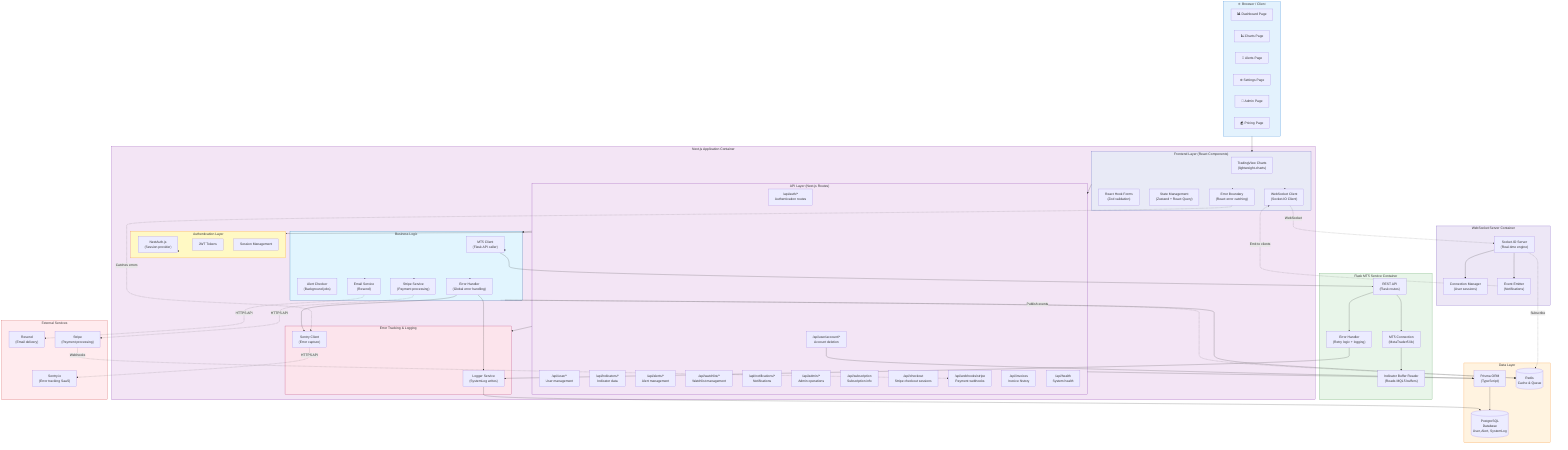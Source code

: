 graph TB
    subgraph Browser["🌐 Browser / Client"]
        Dashboard["📊 Dashboard Page"]
        Charts["📈 Charts Page"]
        Alerts["🔔 Alerts Page"]
        Settings["⚙️ Settings Page"]
        Admin["👑 Admin Page"]
        Pricing["💰 Pricing Page"]
    end
    
    subgraph NextJS["Next.js Application Container"]
        subgraph Frontend["Frontend Layer (React Components)"]
            TradingChart["TradingView Charts<br/>(lightweight-charts)"]
            Forms["React Hook Forms<br/>(Zod validation)"]
            StateManagement["State Management<br/>(Zustand + React Query)"]
            WSClient["WebSocket Client<br/>(Socket.IO Client)"]
            ErrorBoundary["Error Boundary<br/>(React error catching)"]
        end
        
        subgraph APILayer["API Layer (Next.js Routes)"]
            AuthAPI["/api/auth/*<br/>Authentication routes"]
            UserAPI["/api/user/*<br/>User management"]
            UserAccountAPI["/api/user/account/*<br/>Account deletion"]
            IndicatorAPI["/api/indicators/*<br/>Indicator data"]
            AlertAPI["/api/alerts/*<br/>Alert management"]
            WatchlistAPI["/api/watchlist/*<br/>Watchlist management"]
            NotificationAPI["/api/notifications/*<br/>Notifications"]
            AdminAPI["/api/admin/*<br/>Admin operations"]
            SubAPI["/api/subscription<br/>Subscription info"]
            CheckoutAPI["/api/checkout<br/>Stripe checkout sessions"]
            WebhookAPI["/api/webhooks/stripe<br/>Payment webhooks"]
            InvoiceAPI["/api/invoices<br/>Invoice history"]
            HealthAPI["/api/health<br/>System health"]
        end
        
        subgraph Auth["Authentication Layer"]
            NextAuth["NextAuth.js<br/>(Session provider)"]
            JWT["JWT Tokens"]
            SessionMgmt["Session Management"]
        end
        
        subgraph Services["Business Logic"]
            MT5Client["MT5 Client<br/>(Flask API caller)"]
            AlertChecker["Alert Checker<br/>(Background jobs)"]
            EmailService["Email Service<br/>(Resend)"]
            StripeService["Stripe Service<br/>(Payment processing)"]
            ErrorHandler["Error Handler<br/>(Global error handling)"]
        end
        
        subgraph Monitoring["Error Tracking & Logging"]
            SentryClient["Sentry Client<br/>(Error capture)"]
            LoggerService["Logger Service<br/>(SystemLog writes)"]
        end
    end
    
    subgraph WebSocketServer["WebSocket Server Container"]
        SocketIO["Socket.IO Server<br/>(Real-time engine)"]
        ConnectionMgr["Connection Manager<br/>(User sessions)"]
        EventEmitter["Event Emitter<br/>(Notifications)"]
    end
    
    subgraph Flask["Flask MT5 Service Container"]
        FlaskAPI["REST API<br/>(Flask routes)"]
        MT5Connection["MT5 Connection<br/>(MetaTrader5 lib)"]
        BufferReader["Indicator Buffer Reader<br/>(Reads MQL5 buffers)"]
        FlaskErrorHandler["Error Handler<br/>(Retry logic + logging)"]
    end
    
    subgraph DataLayer["Data Layer"]
        Prisma["Prisma ORM<br/>(TypeScript)"]
        PostgresDB[("PostgreSQL<br/>Database<br/>User, Alert, SystemLog")]
        RedisCache[("Redis<br/>Cache & Queue")]
    end
    
    subgraph External["External Services"]
        SentryCloud["Sentry.io<br/>(Error tracking SaaS)"]
        ResendCloud["Resend<br/>(Email delivery)"]
        StripeCloud["Stripe<br/>(Payment processing)"]
    end
    
    Browser --> Frontend
    Frontend --> APILayer
    Frontend --> WSClient
    Frontend --> ErrorBoundary
    ErrorBoundary -.->|"Catches errors"| SentryClient
    WSClient -.->|"WebSocket"| SocketIO
    
    APILayer --> Auth
    APILayer --> Services
    APILayer --> Monitoring
    UserAccountAPI --> Prisma
    Auth --> NextAuth
    
    Services --> MT5Client
    Services --> EmailService
    Services --> StripeService
    Services --> ErrorHandler
    
    ErrorHandler --> SentryClient
    ErrorHandler --> LoggerService
    
    SentryClient -.->|"HTTPS API"| SentryCloud
    EmailService -.->|"HTTPS API"| ResendCloud
    StripeService -.->|"HTTPS API"| StripeCloud
    StripeCloud -.->|"Webhooks"| WebhookAPI
    
    MT5Client --> FlaskAPI
    FlaskAPI --> MT5Connection
    FlaskAPI --> FlaskErrorHandler
    MT5Connection --> BufferReader
    FlaskErrorHandler --> LoggerService
    
    APILayer --> Prisma
    Prisma --> PostgresDB
    
    Services --> RedisCache
    Services -.->|"Publish events"| RedisCache
    
    LoggerService --> PostgresDB
    
    SocketIO --> ConnectionMgr
    SocketIO --> EventEmitter
    SocketIO -.->|"Subscribe"| RedisCache
    EventEmitter -.->|"Emit to clients"| WSClient
    
    style Browser fill:#E3F2FD,stroke:#1976D2
    style NextJS fill:#F3E5F5,stroke:#7B1FA2
    style WebSocketServer fill:#EDE7F6,stroke:#5E35B1
    style Flask fill:#E8F5E9,stroke:#388E3C
    style DataLayer fill:#FFF3E0,stroke:#F57C00
    style External fill:#FFEBEE,stroke:#C62828
    style Monitoring fill:#FCE4EC,stroke:#AD1457
    style Frontend fill:#E8EAF6,stroke:#3F51B5
    style APILayer fill:#F3E5F5,stroke:#7B1FA2
    style Auth fill:#FFF9C4,stroke:#F57F17
    style Services fill:#E1F5FE,stroke:#01579B